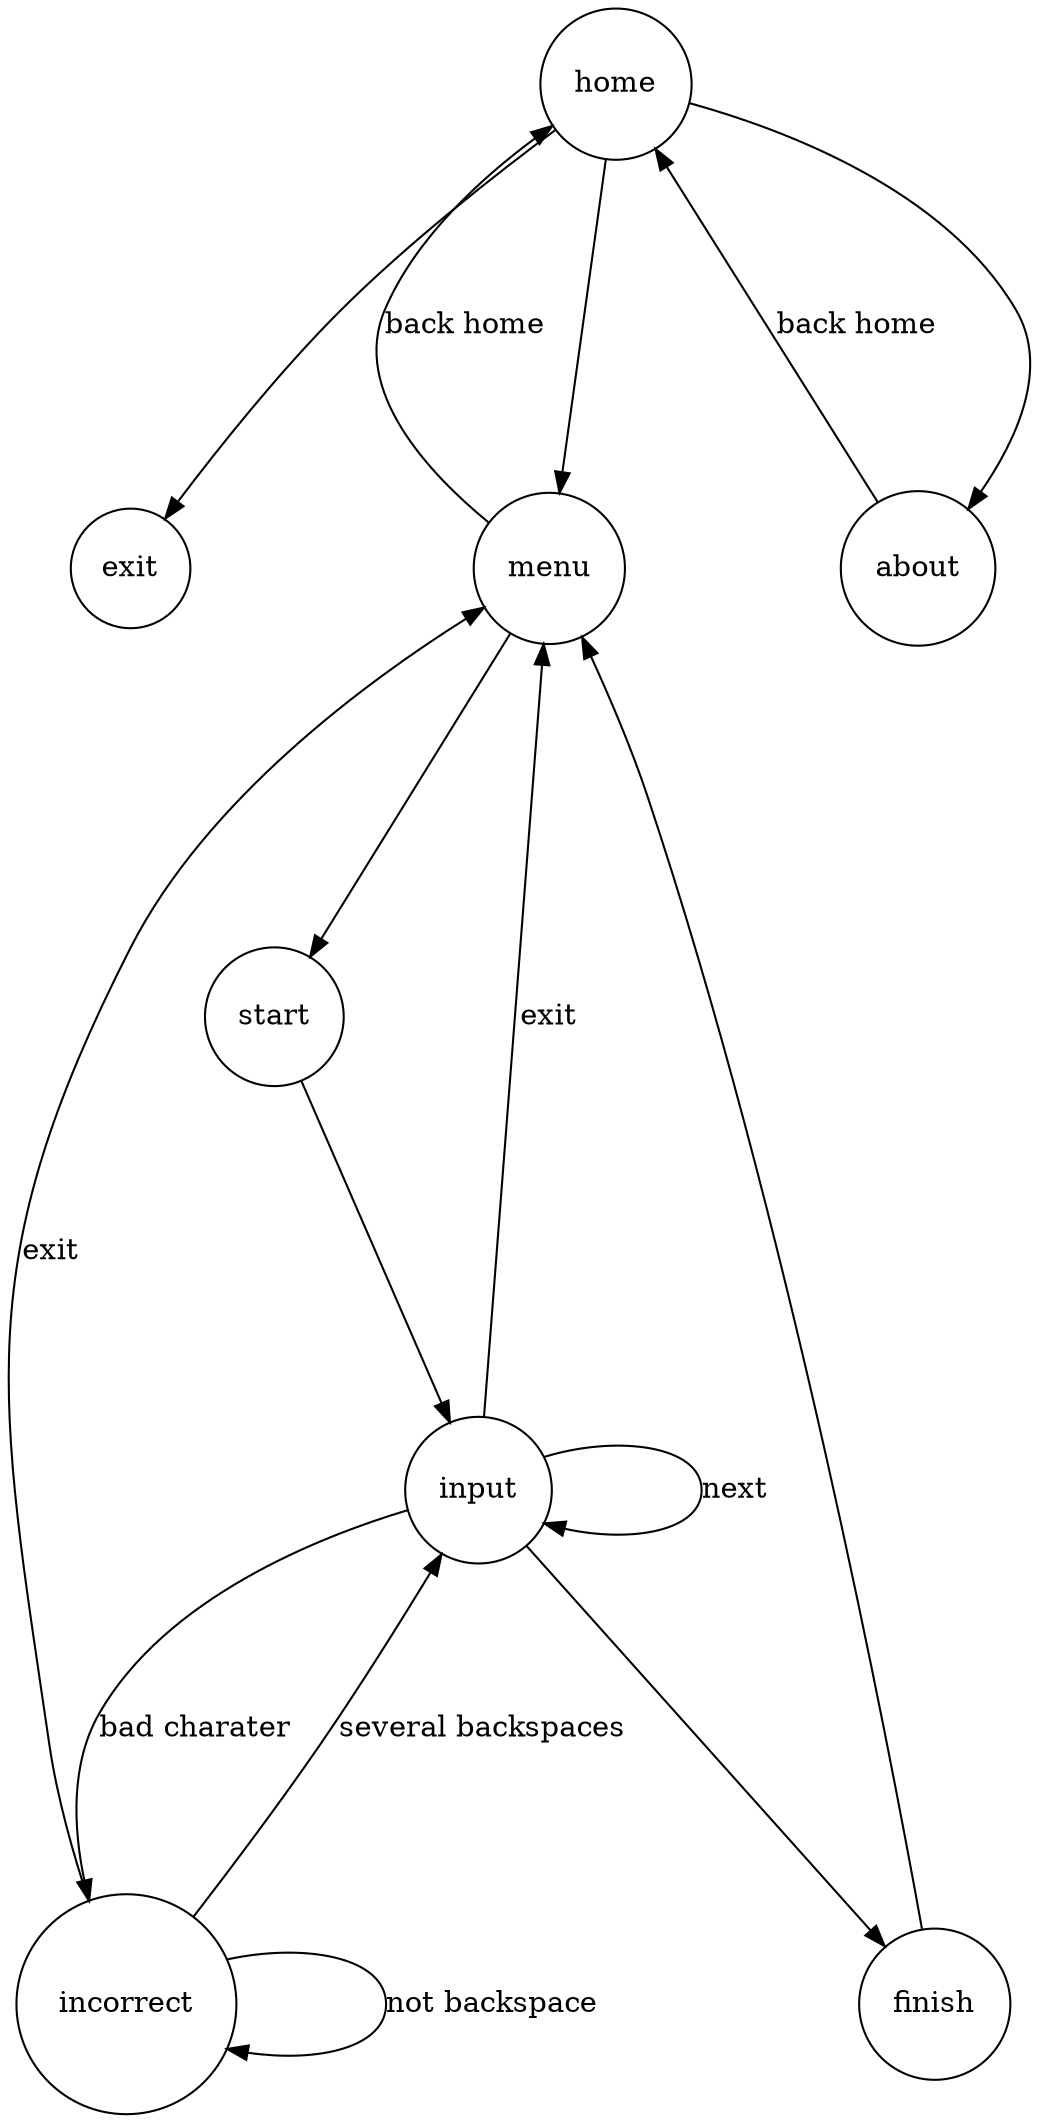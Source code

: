 digraph design{
    graph[nodesep=1, ranksep=2];
    node[shape=circle];
    home->exit;
    home->menu;
    home->about;

    menu->start;
    menu->home[label="back home"]
    start->input;
    input->menu[label="exit"];
    input->input[label="next"];
    input->incorrect[label="bad charater"];
    input->finish->menu;
    incorrect->incorrect[label="not backspace"];
    incorrect->input[label="several backspaces"];
    incorrect->menu[label="exit"];

    about->home[label="back home"];
}
